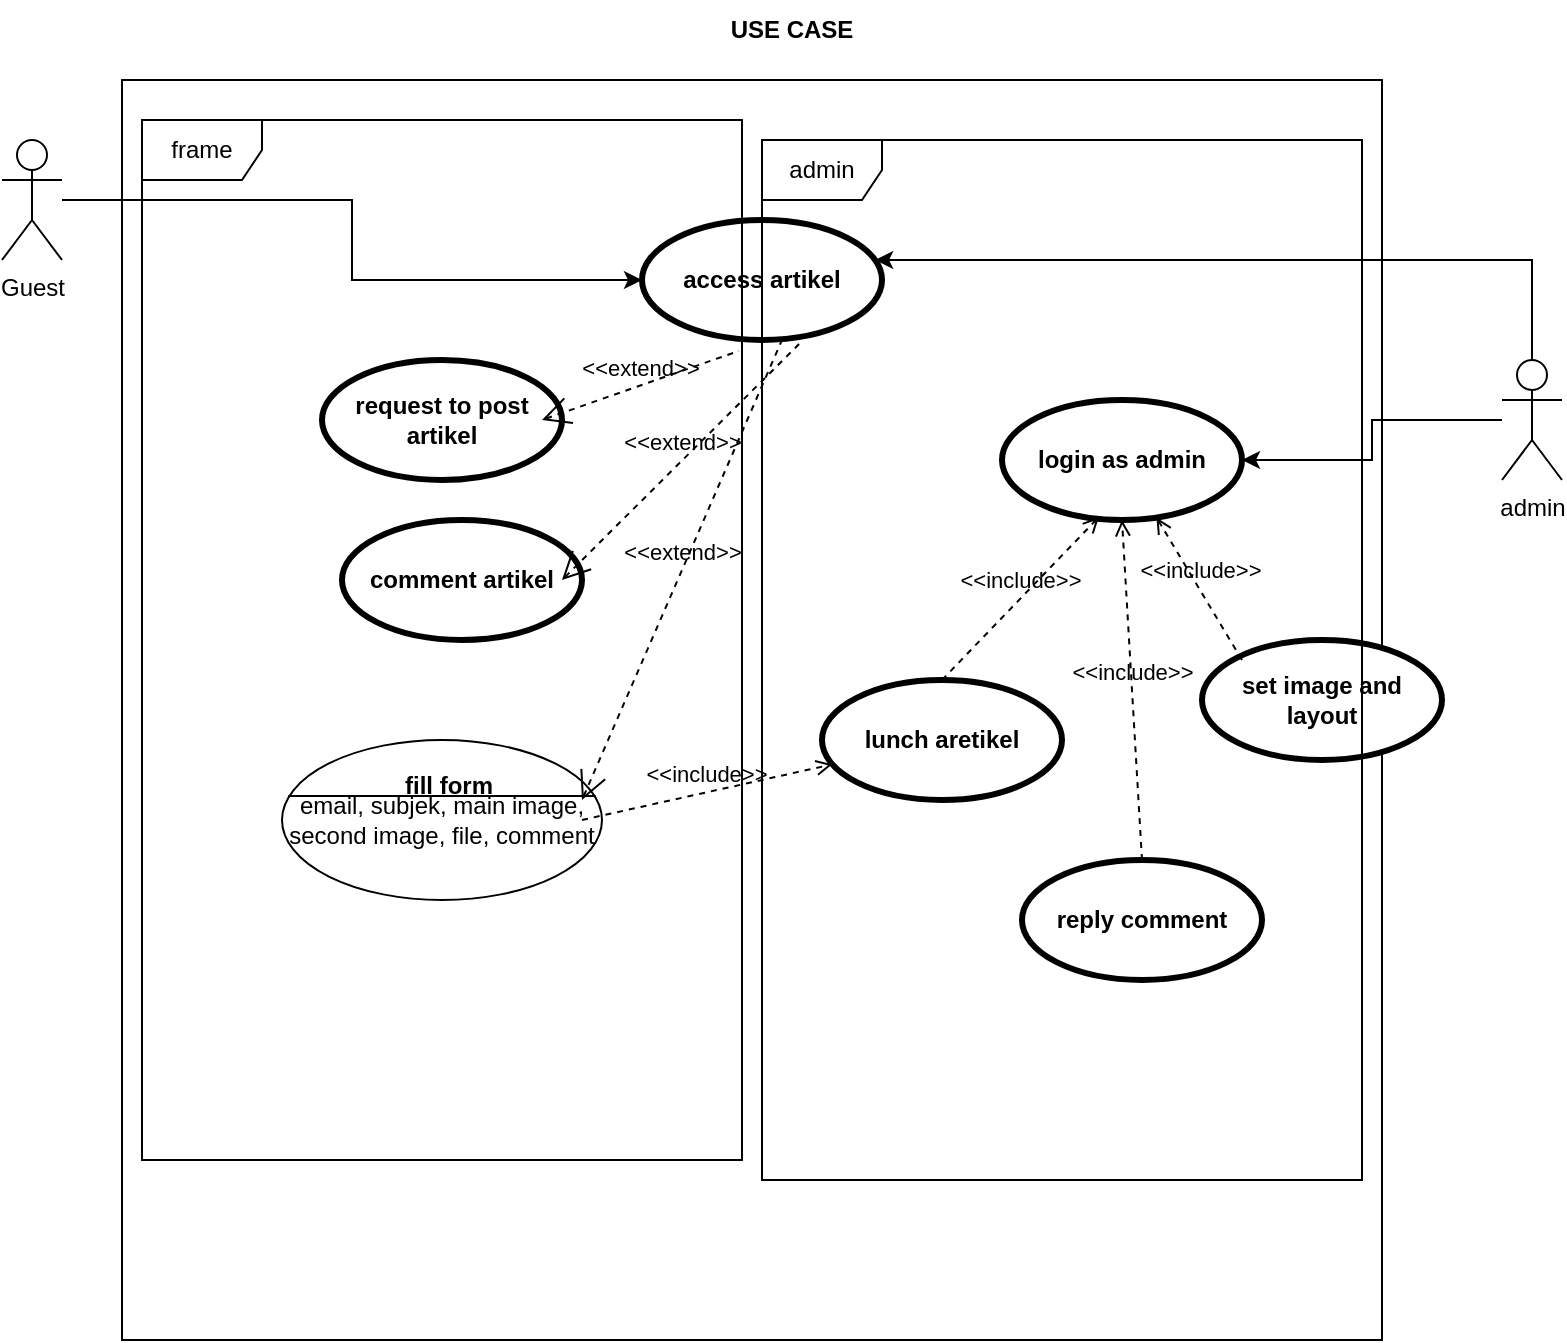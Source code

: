 <mxfile version="21.1.2" type="device" pages="3">
  <diagram name="use case" id="j_aFdoFN7igJ3v_g_FR3">
    <mxGraphModel dx="941" dy="620" grid="1" gridSize="10" guides="1" tooltips="1" connect="1" arrows="1" fold="1" page="1" pageScale="1" pageWidth="850" pageHeight="1100" math="0" shadow="0">
      <root>
        <mxCell id="0" />
        <mxCell id="1" parent="0" />
        <mxCell id="1KMM6TKZ1pBwc_Zj4Bwx-2" value="" style="whiteSpace=wrap;html=1;aspect=fixed;" vertex="1" parent="1">
          <mxGeometry x="70" y="110" width="630" height="630" as="geometry" />
        </mxCell>
        <mxCell id="1KMM6TKZ1pBwc_Zj4Bwx-5" value="&lt;b&gt;USE CASE&lt;/b&gt;" style="text;strokeColor=none;align=center;fillColor=none;html=1;verticalAlign=middle;whiteSpace=wrap;rounded=0;" vertex="1" parent="1">
          <mxGeometry x="360" y="70" width="90" height="30" as="geometry" />
        </mxCell>
        <mxCell id="1KMM6TKZ1pBwc_Zj4Bwx-29" style="edgeStyle=orthogonalEdgeStyle;rounded=0;orthogonalLoop=1;jettySize=auto;html=1;" edge="1" parent="1" source="1KMM6TKZ1pBwc_Zj4Bwx-6" target="1KMM6TKZ1pBwc_Zj4Bwx-13">
          <mxGeometry relative="1" as="geometry" />
        </mxCell>
        <mxCell id="1KMM6TKZ1pBwc_Zj4Bwx-6" value="Guest" style="shape=umlActor;html=1;verticalLabelPosition=bottom;verticalAlign=top;align=center;" vertex="1" parent="1">
          <mxGeometry x="10" y="140" width="30" height="60" as="geometry" />
        </mxCell>
        <mxCell id="1KMM6TKZ1pBwc_Zj4Bwx-20" style="edgeStyle=orthogonalEdgeStyle;rounded=0;orthogonalLoop=1;jettySize=auto;html=1;" edge="1" parent="1" source="1KMM6TKZ1pBwc_Zj4Bwx-9" target="1KMM6TKZ1pBwc_Zj4Bwx-13">
          <mxGeometry relative="1" as="geometry">
            <Array as="points">
              <mxPoint x="775" y="200" />
            </Array>
          </mxGeometry>
        </mxCell>
        <mxCell id="1KMM6TKZ1pBwc_Zj4Bwx-24" style="edgeStyle=orthogonalEdgeStyle;rounded=0;orthogonalLoop=1;jettySize=auto;html=1;" edge="1" parent="1" source="1KMM6TKZ1pBwc_Zj4Bwx-9" target="1KMM6TKZ1pBwc_Zj4Bwx-18">
          <mxGeometry relative="1" as="geometry" />
        </mxCell>
        <mxCell id="1KMM6TKZ1pBwc_Zj4Bwx-9" value="admin" style="shape=umlActor;html=1;verticalLabelPosition=bottom;verticalAlign=top;align=center;" vertex="1" parent="1">
          <mxGeometry x="760" y="250" width="30" height="60" as="geometry" />
        </mxCell>
        <mxCell id="1KMM6TKZ1pBwc_Zj4Bwx-11" value="request to post artikel" style="shape=ellipse;html=1;strokeWidth=3;fontStyle=1;whiteSpace=wrap;align=center;perimeter=ellipsePerimeter;" vertex="1" parent="1">
          <mxGeometry x="170" y="250" width="120" height="60" as="geometry" />
        </mxCell>
        <mxCell id="1KMM6TKZ1pBwc_Zj4Bwx-12" value="comment artikel" style="shape=ellipse;html=1;strokeWidth=3;fontStyle=1;whiteSpace=wrap;align=center;perimeter=ellipsePerimeter;" vertex="1" parent="1">
          <mxGeometry x="180" y="330" width="120" height="60" as="geometry" />
        </mxCell>
        <mxCell id="1KMM6TKZ1pBwc_Zj4Bwx-13" value="access artikel" style="shape=ellipse;html=1;strokeWidth=3;fontStyle=1;whiteSpace=wrap;align=center;perimeter=ellipsePerimeter;" vertex="1" parent="1">
          <mxGeometry x="330" y="180" width="120" height="60" as="geometry" />
        </mxCell>
        <mxCell id="1KMM6TKZ1pBwc_Zj4Bwx-14" value="lunch aretikel" style="shape=ellipse;html=1;strokeWidth=3;fontStyle=1;whiteSpace=wrap;align=center;perimeter=ellipsePerimeter;" vertex="1" parent="1">
          <mxGeometry x="420" y="410" width="120" height="60" as="geometry" />
        </mxCell>
        <mxCell id="1KMM6TKZ1pBwc_Zj4Bwx-15" value="email, subjek, main image, second image, file, comment" style="html=1;shape=mxgraph.sysml.useCaseExtPt;whiteSpace=wrap;align=center;" vertex="1" parent="1">
          <mxGeometry x="150" y="440" width="160" height="80" as="geometry" />
        </mxCell>
        <mxCell id="1KMM6TKZ1pBwc_Zj4Bwx-16" value="fill form" style="resizable=0;html=1;verticalAlign=middle;align=center;labelBackgroundColor=none;fontStyle=1;" connectable="0" vertex="1" parent="1KMM6TKZ1pBwc_Zj4Bwx-15">
          <mxGeometry x="80" y="17" as="geometry">
            <mxPoint x="3" y="6" as="offset" />
          </mxGeometry>
        </mxCell>
        <mxCell id="1KMM6TKZ1pBwc_Zj4Bwx-17" value="set image and layout" style="shape=ellipse;html=1;strokeWidth=3;fontStyle=1;whiteSpace=wrap;align=center;perimeter=ellipsePerimeter;" vertex="1" parent="1">
          <mxGeometry x="610" y="390" width="120" height="60" as="geometry" />
        </mxCell>
        <mxCell id="1KMM6TKZ1pBwc_Zj4Bwx-18" value="login as admin" style="shape=ellipse;html=1;strokeWidth=3;fontStyle=1;whiteSpace=wrap;align=center;perimeter=ellipsePerimeter;" vertex="1" parent="1">
          <mxGeometry x="510" y="270" width="120" height="60" as="geometry" />
        </mxCell>
        <mxCell id="1KMM6TKZ1pBwc_Zj4Bwx-19" value="reply comment" style="shape=ellipse;html=1;strokeWidth=3;fontStyle=1;whiteSpace=wrap;align=center;perimeter=ellipsePerimeter;" vertex="1" parent="1">
          <mxGeometry x="520" y="500" width="120" height="60" as="geometry" />
        </mxCell>
        <mxCell id="1KMM6TKZ1pBwc_Zj4Bwx-23" value="admin" style="shape=umlFrame;whiteSpace=wrap;html=1;pointerEvents=0;" vertex="1" parent="1">
          <mxGeometry x="390" y="140" width="300" height="520" as="geometry" />
        </mxCell>
        <mxCell id="1KMM6TKZ1pBwc_Zj4Bwx-25" value="&amp;lt;&amp;lt;include&amp;gt;&amp;gt;" style="edgeStyle=none;html=1;endArrow=open;verticalAlign=bottom;dashed=1;labelBackgroundColor=none;rounded=0;entryX=0.404;entryY=0.975;entryDx=0;entryDy=0;entryPerimeter=0;" edge="1" parent="1" target="1KMM6TKZ1pBwc_Zj4Bwx-18">
          <mxGeometry width="160" relative="1" as="geometry">
            <mxPoint x="480" y="410" as="sourcePoint" />
            <mxPoint x="640" y="410" as="targetPoint" />
          </mxGeometry>
        </mxCell>
        <mxCell id="1KMM6TKZ1pBwc_Zj4Bwx-26" value="&amp;lt;&amp;lt;include&amp;gt;&amp;gt;" style="edgeStyle=none;html=1;endArrow=open;verticalAlign=bottom;dashed=1;labelBackgroundColor=none;rounded=0;" edge="1" parent="1" target="1KMM6TKZ1pBwc_Zj4Bwx-18">
          <mxGeometry width="160" relative="1" as="geometry">
            <mxPoint x="630" y="400" as="sourcePoint" />
            <mxPoint x="790" y="400" as="targetPoint" />
          </mxGeometry>
        </mxCell>
        <mxCell id="1KMM6TKZ1pBwc_Zj4Bwx-27" value="&amp;lt;&amp;lt;include&amp;gt;&amp;gt;" style="edgeStyle=none;html=1;endArrow=open;verticalAlign=bottom;dashed=1;labelBackgroundColor=none;rounded=0;" edge="1" parent="1">
          <mxGeometry width="160" relative="1" as="geometry">
            <mxPoint x="580" y="500" as="sourcePoint" />
            <mxPoint x="570" y="330" as="targetPoint" />
          </mxGeometry>
        </mxCell>
        <mxCell id="1KMM6TKZ1pBwc_Zj4Bwx-28" value="frame" style="shape=umlFrame;whiteSpace=wrap;html=1;pointerEvents=0;" vertex="1" parent="1">
          <mxGeometry x="80" y="130" width="300" height="520" as="geometry" />
        </mxCell>
        <mxCell id="1KMM6TKZ1pBwc_Zj4Bwx-30" value="&amp;lt;&amp;lt;extend&amp;gt;&amp;gt;" style="edgeStyle=none;html=1;startArrow=open;endArrow=none;startSize=12;verticalAlign=bottom;dashed=1;labelBackgroundColor=none;rounded=0;entryX=0.995;entryY=0.222;entryDx=0;entryDy=0;entryPerimeter=0;" edge="1" parent="1" target="1KMM6TKZ1pBwc_Zj4Bwx-28">
          <mxGeometry width="160" relative="1" as="geometry">
            <mxPoint x="280" y="280" as="sourcePoint" />
            <mxPoint x="440" y="280" as="targetPoint" />
          </mxGeometry>
        </mxCell>
        <mxCell id="1KMM6TKZ1pBwc_Zj4Bwx-31" value="&amp;lt;&amp;lt;extend&amp;gt;&amp;gt;" style="edgeStyle=none;html=1;startArrow=open;endArrow=none;startSize=12;verticalAlign=bottom;dashed=1;labelBackgroundColor=none;rounded=0;entryX=0.663;entryY=1.017;entryDx=0;entryDy=0;entryPerimeter=0;" edge="1" parent="1" target="1KMM6TKZ1pBwc_Zj4Bwx-13">
          <mxGeometry width="160" relative="1" as="geometry">
            <mxPoint x="290" y="360" as="sourcePoint" />
            <mxPoint x="450" y="360" as="targetPoint" />
          </mxGeometry>
        </mxCell>
        <mxCell id="1KMM6TKZ1pBwc_Zj4Bwx-32" value="&amp;lt;&amp;lt;extend&amp;gt;&amp;gt;" style="edgeStyle=none;html=1;startArrow=open;endArrow=none;startSize=12;verticalAlign=bottom;dashed=1;labelBackgroundColor=none;rounded=0;" edge="1" parent="1">
          <mxGeometry width="160" relative="1" as="geometry">
            <mxPoint x="300" y="470" as="sourcePoint" />
            <mxPoint x="400" y="240" as="targetPoint" />
          </mxGeometry>
        </mxCell>
        <mxCell id="1KMM6TKZ1pBwc_Zj4Bwx-35" value="&amp;lt;&amp;lt;include&amp;gt;&amp;gt;" style="edgeStyle=none;html=1;endArrow=open;verticalAlign=bottom;dashed=1;labelBackgroundColor=none;rounded=0;" edge="1" parent="1" target="1KMM6TKZ1pBwc_Zj4Bwx-14">
          <mxGeometry width="160" relative="1" as="geometry">
            <mxPoint x="300" y="480" as="sourcePoint" />
            <mxPoint x="460" y="480" as="targetPoint" />
          </mxGeometry>
        </mxCell>
      </root>
    </mxGraphModel>
  </diagram>
  <diagram id="vEEvD02FdN7FXDbPXskx" name="sequence">
    <mxGraphModel dx="941" dy="620" grid="1" gridSize="10" guides="1" tooltips="1" connect="1" arrows="1" fold="1" page="1" pageScale="1" pageWidth="850" pageHeight="1100" math="0" shadow="0">
      <root>
        <mxCell id="0" />
        <mxCell id="1" parent="0" />
        <mxCell id="5Cu2qMZ05PfNsaB38SUl-1" value="guest" style="shape=umlFrame;whiteSpace=wrap;html=1;pointerEvents=0;" vertex="1" parent="1">
          <mxGeometry x="130" y="70" width="390" height="350" as="geometry" />
        </mxCell>
        <mxCell id="5Cu2qMZ05PfNsaB38SUl-3" value="Guest" style="shape=umlLifeline;perimeter=lifelinePerimeter;whiteSpace=wrap;html=1;container=1;dropTarget=0;collapsible=0;recursiveResize=0;outlineConnect=0;portConstraint=eastwest;newEdgeStyle={&quot;edgeStyle&quot;:&quot;elbowEdgeStyle&quot;,&quot;elbow&quot;:&quot;vertical&quot;,&quot;curved&quot;:0,&quot;rounded&quot;:0};participant=umlBoundary;" vertex="1" parent="1">
          <mxGeometry x="170" y="120" width="50" height="260" as="geometry" />
        </mxCell>
        <mxCell id="5Cu2qMZ05PfNsaB38SUl-6" value="" style="html=1;points=[];perimeter=orthogonalPerimeter;outlineConnect=0;targetShapes=umlLifeline;portConstraint=eastwest;newEdgeStyle={&quot;edgeStyle&quot;:&quot;elbowEdgeStyle&quot;,&quot;elbow&quot;:&quot;vertical&quot;,&quot;curved&quot;:0,&quot;rounded&quot;:0};" vertex="1" parent="5Cu2qMZ05PfNsaB38SUl-3">
          <mxGeometry x="20" y="70" width="10" height="80" as="geometry" />
        </mxCell>
        <mxCell id="5Cu2qMZ05PfNsaB38SUl-4" value="DB" style="shape=umlLifeline;perimeter=lifelinePerimeter;whiteSpace=wrap;html=1;container=1;dropTarget=0;collapsible=0;recursiveResize=0;outlineConnect=0;portConstraint=eastwest;newEdgeStyle={&quot;edgeStyle&quot;:&quot;elbowEdgeStyle&quot;,&quot;elbow&quot;:&quot;vertical&quot;,&quot;curved&quot;:0,&quot;rounded&quot;:0};participant=umlEntity;" vertex="1" parent="1">
          <mxGeometry x="425" y="120" width="40" height="270" as="geometry" />
        </mxCell>
        <mxCell id="5Cu2qMZ05PfNsaB38SUl-17" value="" style="html=1;points=[];perimeter=orthogonalPerimeter;outlineConnect=0;targetShapes=umlLifeline;portConstraint=eastwest;newEdgeStyle={&quot;edgeStyle&quot;:&quot;elbowEdgeStyle&quot;,&quot;elbow&quot;:&quot;vertical&quot;,&quot;curved&quot;:0,&quot;rounded&quot;:0};" vertex="1" parent="5Cu2qMZ05PfNsaB38SUl-4">
          <mxGeometry x="15" y="160" width="10" height="80" as="geometry" />
        </mxCell>
        <mxCell id="5Cu2qMZ05PfNsaB38SUl-5" value="" style="shape=umlLifeline;perimeter=lifelinePerimeter;whiteSpace=wrap;html=1;container=1;dropTarget=0;collapsible=0;recursiveResize=0;outlineConnect=0;portConstraint=eastwest;newEdgeStyle={&quot;edgeStyle&quot;:&quot;elbowEdgeStyle&quot;,&quot;elbow&quot;:&quot;vertical&quot;,&quot;curved&quot;:0,&quot;rounded&quot;:0};participant=umlControl;" vertex="1" parent="1">
          <mxGeometry x="311" y="120" width="40" height="260" as="geometry" />
        </mxCell>
        <mxCell id="5Cu2qMZ05PfNsaB38SUl-13" value="" style="html=1;points=[];perimeter=orthogonalPerimeter;outlineConnect=0;targetShapes=umlLifeline;portConstraint=eastwest;newEdgeStyle={&quot;edgeStyle&quot;:&quot;elbowEdgeStyle&quot;,&quot;elbow&quot;:&quot;vertical&quot;,&quot;curved&quot;:0,&quot;rounded&quot;:0};" vertex="1" parent="5Cu2qMZ05PfNsaB38SUl-5">
          <mxGeometry x="15" y="90" width="10" height="110" as="geometry" />
        </mxCell>
        <mxCell id="5Cu2qMZ05PfNsaB38SUl-14" value="1.request content" style="html=1;verticalAlign=bottom;endArrow=block;edgeStyle=elbowEdgeStyle;elbow=vertical;curved=0;rounded=0;" edge="1" target="5Cu2qMZ05PfNsaB38SUl-13" parent="1" source="5Cu2qMZ05PfNsaB38SUl-3">
          <mxGeometry relative="1" as="geometry">
            <mxPoint x="256" y="210" as="sourcePoint" />
            <Array as="points">
              <mxPoint x="280" y="220" />
            </Array>
          </mxGeometry>
        </mxCell>
        <mxCell id="5Cu2qMZ05PfNsaB38SUl-15" value="&lt;i&gt;error format email, &lt;br&gt;file, limit request, &lt;br&gt;duplicate request&lt;/i&gt;" style="html=1;verticalAlign=bottom;endArrow=open;dashed=1;endSize=8;edgeStyle=elbowEdgeStyle;elbow=vertical;curved=0;rounded=0;" edge="1" source="5Cu2qMZ05PfNsaB38SUl-13" parent="1" target="5Cu2qMZ05PfNsaB38SUl-3">
          <mxGeometry x="0.156" y="-10" relative="1" as="geometry">
            <mxPoint x="256" y="285" as="targetPoint" />
            <Array as="points">
              <mxPoint x="270" y="280" />
            </Array>
            <mxPoint as="offset" />
          </mxGeometry>
        </mxCell>
        <mxCell id="5Cu2qMZ05PfNsaB38SUl-19" value="error. 200" style="html=1;verticalAlign=bottom;endArrow=open;dashed=1;endSize=8;edgeStyle=elbowEdgeStyle;elbow=vertical;curved=0;rounded=0;" edge="1" source="5Cu2qMZ05PfNsaB38SUl-17" parent="1" target="5Cu2qMZ05PfNsaB38SUl-3">
          <mxGeometry relative="1" as="geometry">
            <mxPoint x="370" y="365" as="targetPoint" />
          </mxGeometry>
        </mxCell>
        <mxCell id="5Cu2qMZ05PfNsaB38SUl-18" value="2. upload content" style="html=1;verticalAlign=bottom;endArrow=block;edgeStyle=elbowEdgeStyle;elbow=vertical;curved=0;rounded=0;" edge="1" target="5Cu2qMZ05PfNsaB38SUl-17" parent="1" source="5Cu2qMZ05PfNsaB38SUl-5">
          <mxGeometry relative="1" as="geometry">
            <mxPoint x="370" y="290" as="sourcePoint" />
            <Array as="points">
              <mxPoint x="410" y="290" />
            </Array>
          </mxGeometry>
        </mxCell>
        <mxCell id="5Cu2qMZ05PfNsaB38SUl-20" value="admin" style="shape=umlFrame;whiteSpace=wrap;html=1;pointerEvents=0;" vertex="1" parent="1">
          <mxGeometry x="130" y="490" width="420" height="310" as="geometry" />
        </mxCell>
        <mxCell id="5Cu2qMZ05PfNsaB38SUl-21" value="admin" style="shape=umlLifeline;perimeter=lifelinePerimeter;whiteSpace=wrap;html=1;container=1;dropTarget=0;collapsible=0;recursiveResize=0;outlineConnect=0;portConstraint=eastwest;newEdgeStyle={&quot;edgeStyle&quot;:&quot;elbowEdgeStyle&quot;,&quot;elbow&quot;:&quot;vertical&quot;,&quot;curved&quot;:0,&quot;rounded&quot;:0};participant=umlBoundary;" vertex="1" parent="1">
          <mxGeometry x="160" y="530" width="50" height="260" as="geometry" />
        </mxCell>
        <mxCell id="9mJRnRn6v4WZqyG7oBW7-10" value="" style="html=1;points=[];perimeter=orthogonalPerimeter;outlineConnect=0;targetShapes=umlLifeline;portConstraint=eastwest;newEdgeStyle={&quot;edgeStyle&quot;:&quot;elbowEdgeStyle&quot;,&quot;elbow&quot;:&quot;vertical&quot;,&quot;curved&quot;:0,&quot;rounded&quot;:0};" vertex="1" parent="5Cu2qMZ05PfNsaB38SUl-21">
          <mxGeometry x="20" y="60" width="10" height="140" as="geometry" />
        </mxCell>
        <mxCell id="9mJRnRn6v4WZqyG7oBW7-4" value="DB" style="shape=umlLifeline;perimeter=lifelinePerimeter;whiteSpace=wrap;html=1;container=1;dropTarget=0;collapsible=0;recursiveResize=0;outlineConnect=0;portConstraint=eastwest;newEdgeStyle={&quot;edgeStyle&quot;:&quot;elbowEdgeStyle&quot;,&quot;elbow&quot;:&quot;vertical&quot;,&quot;curved&quot;:0,&quot;rounded&quot;:0};participant=umlControl;" vertex="1" parent="1">
          <mxGeometry x="260" y="530" width="40" height="190" as="geometry" />
        </mxCell>
        <mxCell id="9mJRnRn6v4WZqyG7oBW7-5" value="" style="html=1;points=[];perimeter=orthogonalPerimeter;outlineConnect=0;targetShapes=umlLifeline;portConstraint=eastwest;newEdgeStyle={&quot;edgeStyle&quot;:&quot;elbowEdgeStyle&quot;,&quot;elbow&quot;:&quot;vertical&quot;,&quot;curved&quot;:0,&quot;rounded&quot;:0};" vertex="1" parent="9mJRnRn6v4WZqyG7oBW7-4">
          <mxGeometry x="15" y="60" width="10" height="80" as="geometry" />
        </mxCell>
        <mxCell id="9mJRnRn6v4WZqyG7oBW7-6" value="1.login" style="html=1;verticalAlign=bottom;endArrow=block;edgeStyle=elbowEdgeStyle;elbow=vertical;curved=0;rounded=0;" edge="1" target="9mJRnRn6v4WZqyG7oBW7-5" parent="9mJRnRn6v4WZqyG7oBW7-4">
          <mxGeometry relative="1" as="geometry">
            <mxPoint x="-55" y="60" as="sourcePoint" />
          </mxGeometry>
        </mxCell>
        <mxCell id="9mJRnRn6v4WZqyG7oBW7-7" value="error pass&lt;br&gt;&amp;nbsp;username invalid" style="html=1;verticalAlign=bottom;endArrow=open;dashed=1;endSize=8;edgeStyle=elbowEdgeStyle;elbow=vertical;curved=0;rounded=0;" edge="1" source="9mJRnRn6v4WZqyG7oBW7-5" parent="9mJRnRn6v4WZqyG7oBW7-4">
          <mxGeometry relative="1" as="geometry">
            <mxPoint x="-55" y="135" as="targetPoint" />
          </mxGeometry>
        </mxCell>
        <mxCell id="9mJRnRn6v4WZqyG7oBW7-8" value="" style="shape=umlLifeline;perimeter=lifelinePerimeter;whiteSpace=wrap;html=1;container=1;dropTarget=0;collapsible=0;recursiveResize=0;outlineConnect=0;portConstraint=eastwest;newEdgeStyle={&quot;edgeStyle&quot;:&quot;elbowEdgeStyle&quot;,&quot;elbow&quot;:&quot;vertical&quot;,&quot;curved&quot;:0,&quot;rounded&quot;:0};participant=umlControl;" vertex="1" parent="1">
          <mxGeometry x="380" y="530" width="40" height="210" as="geometry" />
        </mxCell>
        <mxCell id="9mJRnRn6v4WZqyG7oBW7-9" value="" style="html=1;points=[];perimeter=orthogonalPerimeter;outlineConnect=0;targetShapes=umlLifeline;portConstraint=eastwest;newEdgeStyle={&quot;edgeStyle&quot;:&quot;elbowEdgeStyle&quot;,&quot;elbow&quot;:&quot;vertical&quot;,&quot;curved&quot;:0,&quot;rounded&quot;:0};" vertex="1" parent="9mJRnRn6v4WZqyG7oBW7-8">
          <mxGeometry x="15" y="100" width="10" height="110" as="geometry" />
        </mxCell>
        <mxCell id="9mJRnRn6v4WZqyG7oBW7-11" value="2.lunch content" style="html=1;verticalAlign=bottom;endArrow=block;edgeStyle=elbowEdgeStyle;elbow=vertical;curved=0;rounded=0;" edge="1" parent="1" target="9mJRnRn6v4WZqyG7oBW7-8">
          <mxGeometry width="80" relative="1" as="geometry">
            <mxPoint x="190" y="690" as="sourcePoint" />
            <mxPoint x="270" y="690" as="targetPoint" />
            <Array as="points">
              <mxPoint x="360" y="710" />
            </Array>
          </mxGeometry>
        </mxCell>
      </root>
    </mxGraphModel>
  </diagram>
  <diagram id="UVRIiApsyKdCaAvRjSWM" name="class">
    <mxGraphModel dx="954" dy="705" grid="1" gridSize="10" guides="1" tooltips="1" connect="1" arrows="1" fold="1" page="1" pageScale="1" pageWidth="850" pageHeight="1100" math="0" shadow="0">
      <root>
        <mxCell id="0" />
        <mxCell id="1" parent="0" />
        <mxCell id="wj-j29-OAjep1A984PoE-12" value="&lt;p style=&quot;margin:0px;margin-top:4px;text-align:center;&quot;&gt;&lt;b&gt;artikel&lt;/b&gt;&lt;/p&gt;&lt;hr size=&quot;1&quot;&gt;&lt;p style=&quot;margin:0px;margin-left:4px;&quot;&gt;+ id_artikel: integer [10] PK&lt;/p&gt;&lt;p style=&quot;margin:0px;margin-left:4px;&quot;&gt;+ email: String [20] FK&lt;/p&gt;&lt;p style=&quot;margin:0px;margin-left:4px;&quot;&gt;+ title : String 30&amp;nbsp;&lt;/p&gt;&lt;p style=&quot;margin:0px;margin-left:4px;&quot;&gt;+ content: text&lt;/p&gt;&lt;p style=&quot;margin:0px;margin-left:4px;&quot;&gt;+ image1: blob&lt;/p&gt;&lt;p style=&quot;margin:0px;margin-left:4px;&quot;&gt;+ image2: blob null&lt;/p&gt;&lt;p style=&quot;margin:0px;margin-left:4px;&quot;&gt;+ imgae3: blob null&lt;/p&gt;&lt;p style=&quot;margin:0px;margin-left:4px;&quot;&gt;+&amp;nbsp; isLounch: boolean&lt;/p&gt;&lt;hr size=&quot;1&quot;&gt;&lt;p style=&quot;margin:0px;margin-left:4px;&quot;&gt;+ uploadArtikel(): POST&lt;/p&gt;&lt;p style=&quot;margin:0px;margin-left:4px;&quot;&gt;+ showArtikel(): GET&lt;/p&gt;" style="verticalAlign=top;align=left;overflow=fill;fontSize=12;fontFamily=Helvetica;html=1;whiteSpace=wrap;" vertex="1" parent="1">
          <mxGeometry x="280" y="70" width="150" height="190" as="geometry" />
        </mxCell>
        <mxCell id="wj-j29-OAjep1A984PoE-17" style="edgeStyle=orthogonalEdgeStyle;rounded=0;orthogonalLoop=1;jettySize=auto;html=1;entryX=-0.017;entryY=0.297;entryDx=0;entryDy=0;entryPerimeter=0;" edge="1" parent="1" source="wj-j29-OAjep1A984PoE-15" target="wj-j29-OAjep1A984PoE-12">
          <mxGeometry relative="1" as="geometry" />
        </mxCell>
        <mxCell id="wj-j29-OAjep1A984PoE-15" value="&lt;div style=&quot;box-sizing:border-box;width:100%;background:#e4e4e4;padding:2px;&quot;&gt;Users&lt;/div&gt;&lt;table style=&quot;width:100%;font-size:1em;&quot; cellpadding=&quot;2&quot; cellspacing=&quot;0&quot;&gt;&lt;tbody&gt;&lt;tr&gt;&lt;td&gt;PK&lt;/td&gt;&lt;td&gt;email [20] string&lt;/td&gt;&lt;/tr&gt;&lt;tr&gt;&lt;td&gt;&lt;br&gt;&lt;/td&gt;&lt;td&gt;name [20] string&lt;/td&gt;&lt;/tr&gt;&lt;tr&gt;&lt;td&gt;&lt;/td&gt;&lt;td&gt;logged : boolean: true&lt;br&gt;isAdmin: booleran : false&lt;/td&gt;&lt;/tr&gt;&lt;/tbody&gt;&lt;/table&gt;" style="verticalAlign=top;align=left;overflow=fill;html=1;whiteSpace=wrap;" vertex="1" parent="1">
          <mxGeometry x="60" y="80" width="180" height="90" as="geometry" />
        </mxCell>
        <mxCell id="wj-j29-OAjep1A984PoE-19" style="edgeStyle=orthogonalEdgeStyle;rounded=0;orthogonalLoop=1;jettySize=auto;html=1;entryX=1;entryY=0.211;entryDx=0;entryDy=0;entryPerimeter=0;" edge="1" parent="1" source="wj-j29-OAjep1A984PoE-16" target="wj-j29-OAjep1A984PoE-12">
          <mxGeometry relative="1" as="geometry" />
        </mxCell>
        <mxCell id="wj-j29-OAjep1A984PoE-16" value="&lt;p style=&quot;margin:0px;margin-top:4px;text-align:center;&quot;&gt;&lt;b&gt;comment&lt;/b&gt;&lt;/p&gt;&lt;hr size=&quot;1&quot;&gt;&lt;p style=&quot;margin:0px;margin-left:4px;&quot;&gt;+ id: integer [10] PK&lt;/p&gt;&lt;p style=&quot;margin:0px;margin-left:4px;&quot;&gt;+ id_artikel: integer [10] FK&lt;/p&gt;&lt;p style=&quot;margin:0px;margin-left:4px;&quot;&gt;+ email : string [20]&amp;nbsp;&lt;/p&gt;&lt;p style=&quot;margin:0px;margin-left:4px;&quot;&gt;+ comments : text&lt;/p&gt;&lt;hr size=&quot;1&quot;&gt;&lt;p style=&quot;margin:0px;margin-left:4px;&quot;&gt;+ comments(): POST&lt;/p&gt;" style="verticalAlign=top;align=left;overflow=fill;fontSize=12;fontFamily=Helvetica;html=1;whiteSpace=wrap;" vertex="1" parent="1">
          <mxGeometry x="510" y="90" width="160" height="90" as="geometry" />
        </mxCell>
      </root>
    </mxGraphModel>
  </diagram>
</mxfile>
